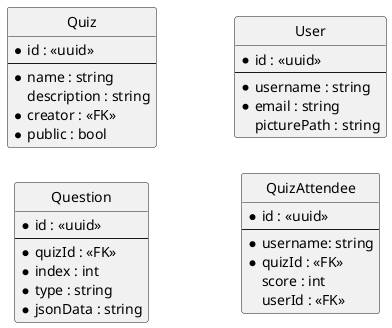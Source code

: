 @startuml BrainByte

!pragma ratio 0.8

left to right direction
hide circles

entity Quiz {
    * id : <<uuid>>
    ---
    * name : string
      description : string
    * creator : <<FK>>
    * public : bool
}

entity Question {
    * id : <<uuid>>
    ---
    * quizId : <<FK>>
    * index : int
    * type : string
    * jsonData : string
}

entity User {
    * id : <<uuid>>
    ---
    * username : string
    * email : string
    picturePath : string
}

entity QuizAttendee {
    * id : <<uuid>>
    ---
    * username: string
    * quizId : <<FK>>
    score : int
    userId : <<FK>>
}

@enduml